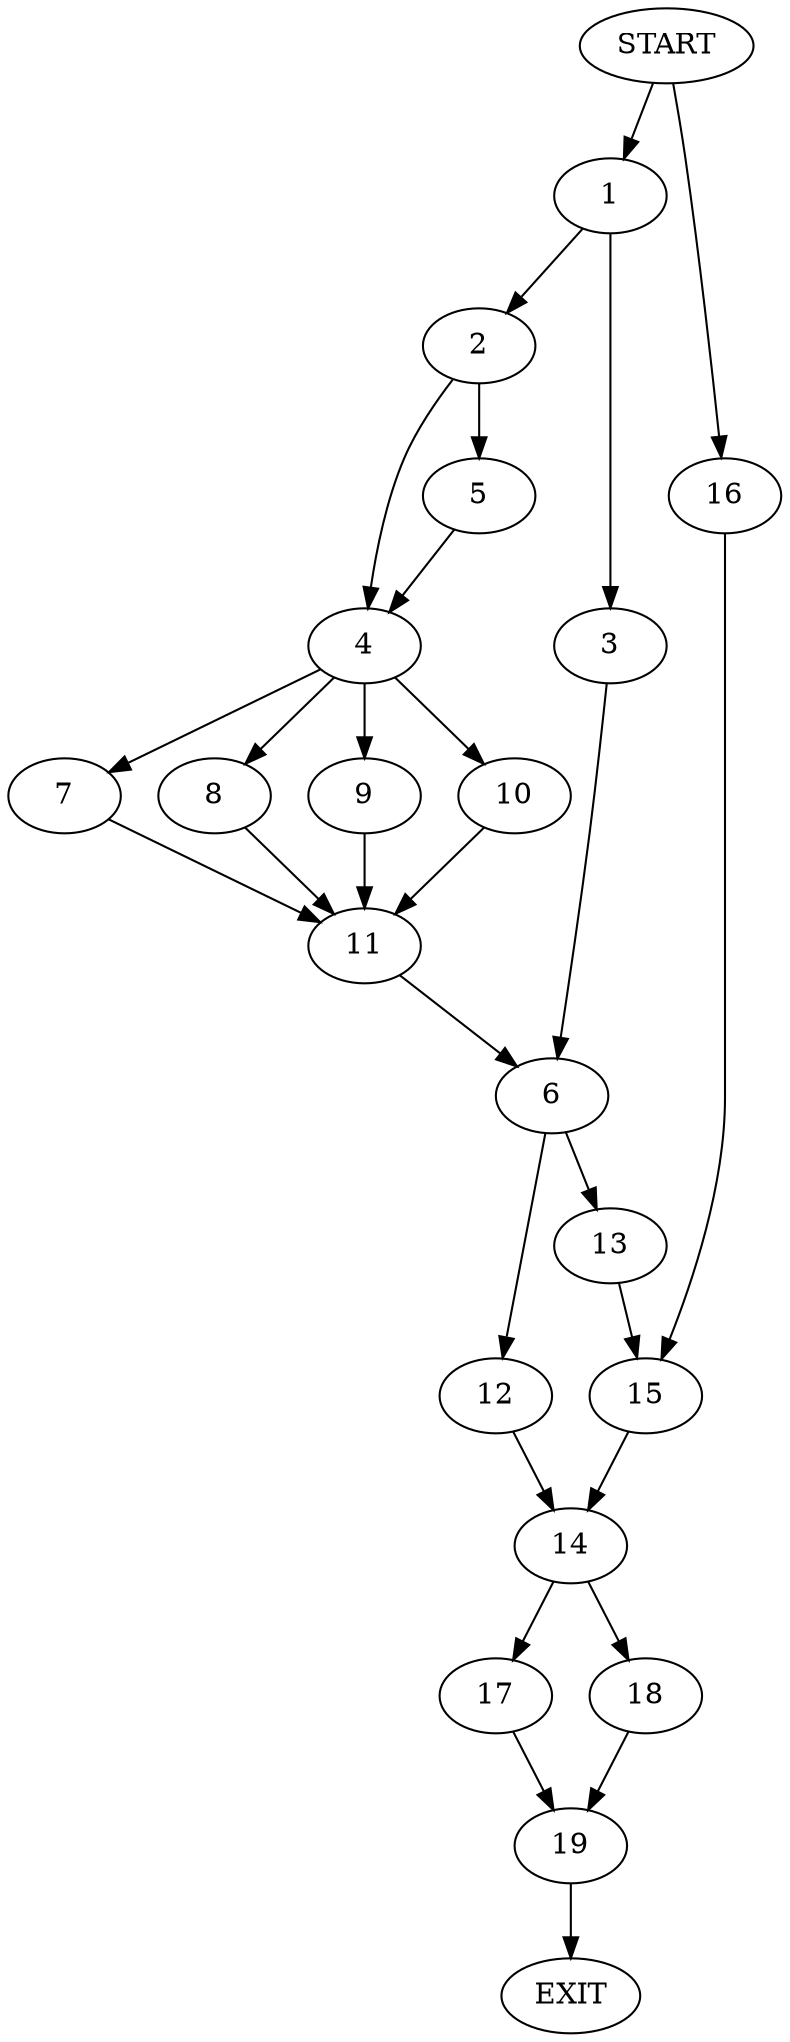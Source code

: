 digraph {
0 [label="START"]
20 [label="EXIT"]
0 -> 1
1 -> 2
1 -> 3
2 -> 4
2 -> 5
3 -> 6
5 -> 4
4 -> 7
4 -> 8
4 -> 9
4 -> 10
10 -> 11
8 -> 11
9 -> 11
7 -> 11
11 -> 6
6 -> 12
6 -> 13
12 -> 14
13 -> 15
15 -> 14
0 -> 16
16 -> 15
14 -> 17
14 -> 18
18 -> 19
17 -> 19
19 -> 20
}
